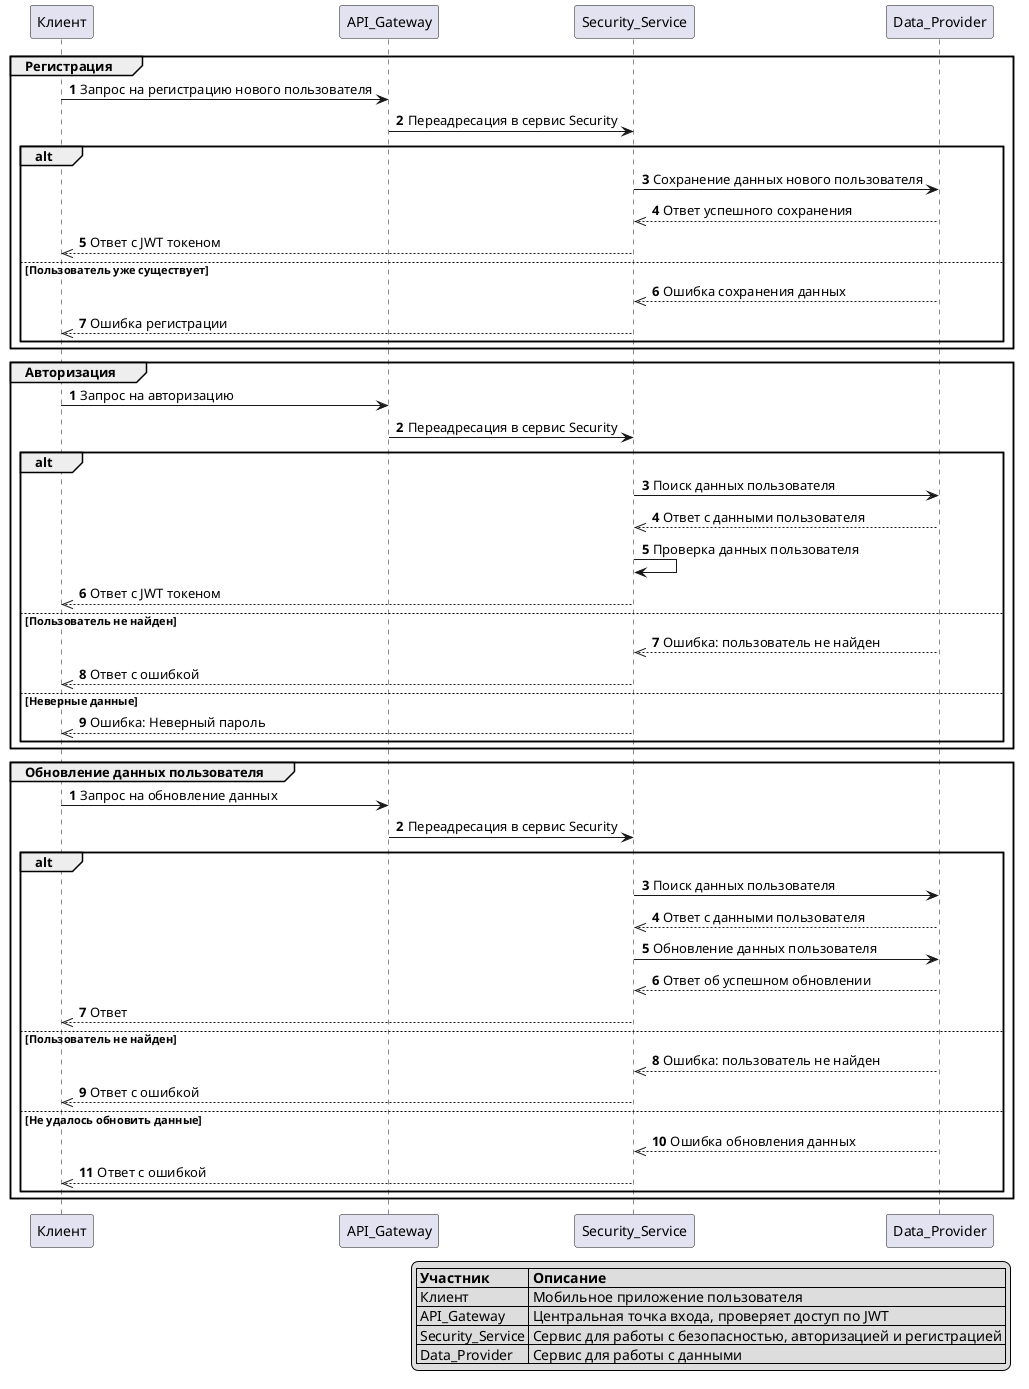 @startuml
'https://plantuml.com/sequence-diagram

autonumber

group Регистрация
    Клиент -> API_Gateway: Запрос на регистрацию нового пользователя
    API_Gateway -> Security_Service: Переадресация в сервис Security
    alt
    Security_Service -> Data_Provider: Сохранение данных нового пользователя
    Data_Provider -->> Security_Service: Ответ успешного сохранения
    Security_Service -->> Клиент: Ответ с JWT токеном
    else  Пользователь уже существует
    Data_Provider -->> Security_Service: Ошибка сохранения данных
    Security_Service -->> Клиент: Ошибка регистрации
    end

end

autonumber
group Авторизация
    Клиент -> API_Gateway: Запрос на авторизацию
    API_Gateway -> Security_Service: Переадресация в сервис Security
    alt
    Security_Service -> Data_Provider: Поиск данных пользователя
    Data_Provider -->> Security_Service: Ответ с данными пользователя
    Security_Service -> Security_Service: Проверка данных пользователя
    Security_Service -->> Клиент: Ответ с JWT токеном
    else  Пользователь не найден
    Data_Provider -->> Security_Service: Ошибка: пользователь не найден
    Security_Service -->> Клиент: Ответ с ошибкой
    else Неверные данные
    Security_Service -->> Клиент: Ошибка: Неверный пароль
    end
end

autonumber
group Обновление данных пользователя
    Клиент -> API_Gateway: Запрос на обновление данных
    API_Gateway -> Security_Service: Переадресация в сервис Security
    alt
    Security_Service -> Data_Provider: Поиск данных пользователя
    Data_Provider -->> Security_Service: Ответ с данными пользователя
    Security_Service -> Data_Provider: Обновление данных пользователя
     Data_Provider -->> Security_Service: Ответ об успешном обновлении
    Security_Service -->> Клиент: Ответ
    else  Пользователь не найден
    Data_Provider -->> Security_Service: Ошибка: пользователь не найден
    Security_Service -->> Клиент: Ответ с ошибкой
    else Не удалось обновить данные
    Data_Provider -->> Security_Service: Ошибка обновления данных
    Security_Service -->> Клиент: Ответ с ошибкой
    end
end

legend right
|= Участник |= Описание |
| Клиент | Мобильное приложение пользователя |
| API_Gateway | Центральная точка входа, проверяет доступ по JWT |
| Security_Service | Сервис для работы с безопасностью, авторизацией и регистрацией |
| Data_Provider | Сервис для работы с данными |
endlegend
@enduml